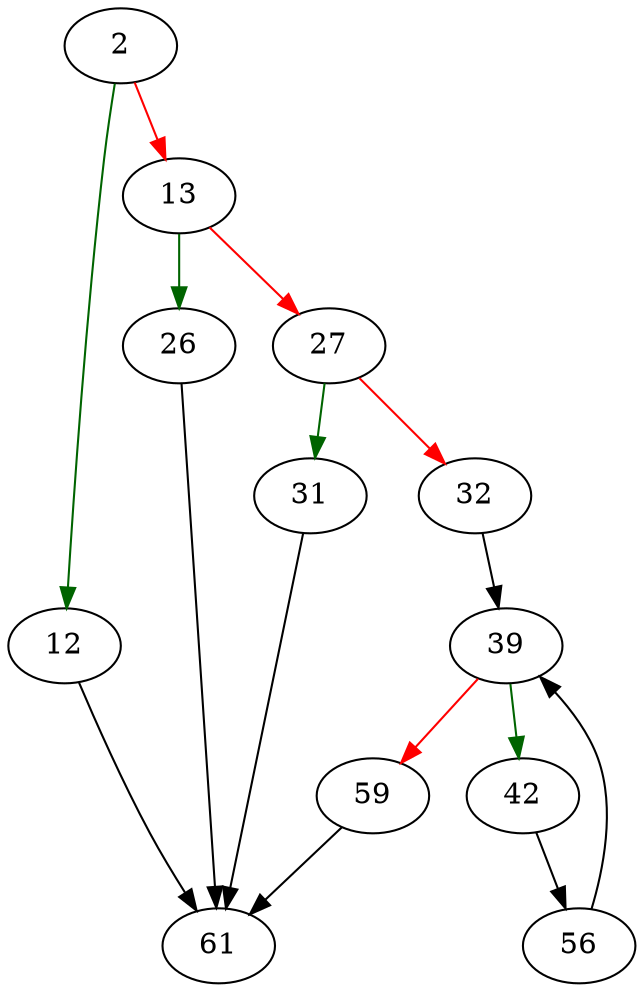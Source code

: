 strict digraph "apndReadMark" {
	// Node definitions.
	2 [entry=true];
	12;
	13;
	61;
	26;
	27;
	31;
	32;
	39;
	42;
	59;
	56;

	// Edge definitions.
	2 -> 12 [
		color=darkgreen
		cond=true
	];
	2 -> 13 [
		color=red
		cond=false
	];
	12 -> 61;
	13 -> 26 [
		color=darkgreen
		cond=true
	];
	13 -> 27 [
		color=red
		cond=false
	];
	26 -> 61;
	27 -> 31 [
		color=darkgreen
		cond=true
	];
	27 -> 32 [
		color=red
		cond=false
	];
	31 -> 61;
	32 -> 39;
	39 -> 42 [
		color=darkgreen
		cond=true
	];
	39 -> 59 [
		color=red
		cond=false
	];
	42 -> 56;
	59 -> 61;
	56 -> 39;
}